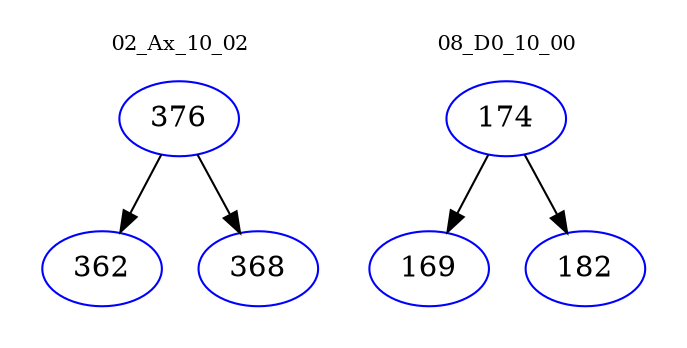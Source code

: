 digraph{
subgraph cluster_0 {
color = white
label = "02_Ax_10_02";
fontsize=10;
T0_376 [label="376", color="blue"]
T0_376 -> T0_362 [color="black"]
T0_362 [label="362", color="blue"]
T0_376 -> T0_368 [color="black"]
T0_368 [label="368", color="blue"]
}
subgraph cluster_1 {
color = white
label = "08_D0_10_00";
fontsize=10;
T1_174 [label="174", color="blue"]
T1_174 -> T1_169 [color="black"]
T1_169 [label="169", color="blue"]
T1_174 -> T1_182 [color="black"]
T1_182 [label="182", color="blue"]
}
}
